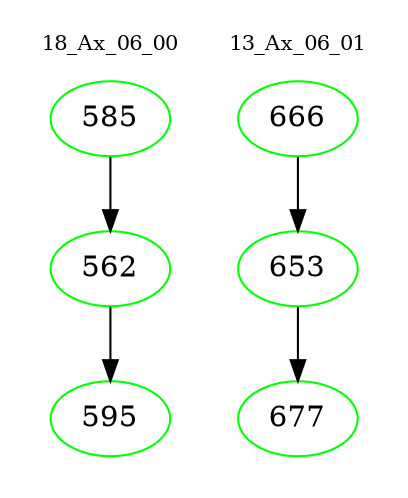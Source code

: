 digraph{
subgraph cluster_0 {
color = white
label = "18_Ax_06_00";
fontsize=10;
T0_585 [label="585", color="green"]
T0_585 -> T0_562 [color="black"]
T0_562 [label="562", color="green"]
T0_562 -> T0_595 [color="black"]
T0_595 [label="595", color="green"]
}
subgraph cluster_1 {
color = white
label = "13_Ax_06_01";
fontsize=10;
T1_666 [label="666", color="green"]
T1_666 -> T1_653 [color="black"]
T1_653 [label="653", color="green"]
T1_653 -> T1_677 [color="black"]
T1_677 [label="677", color="green"]
}
}
